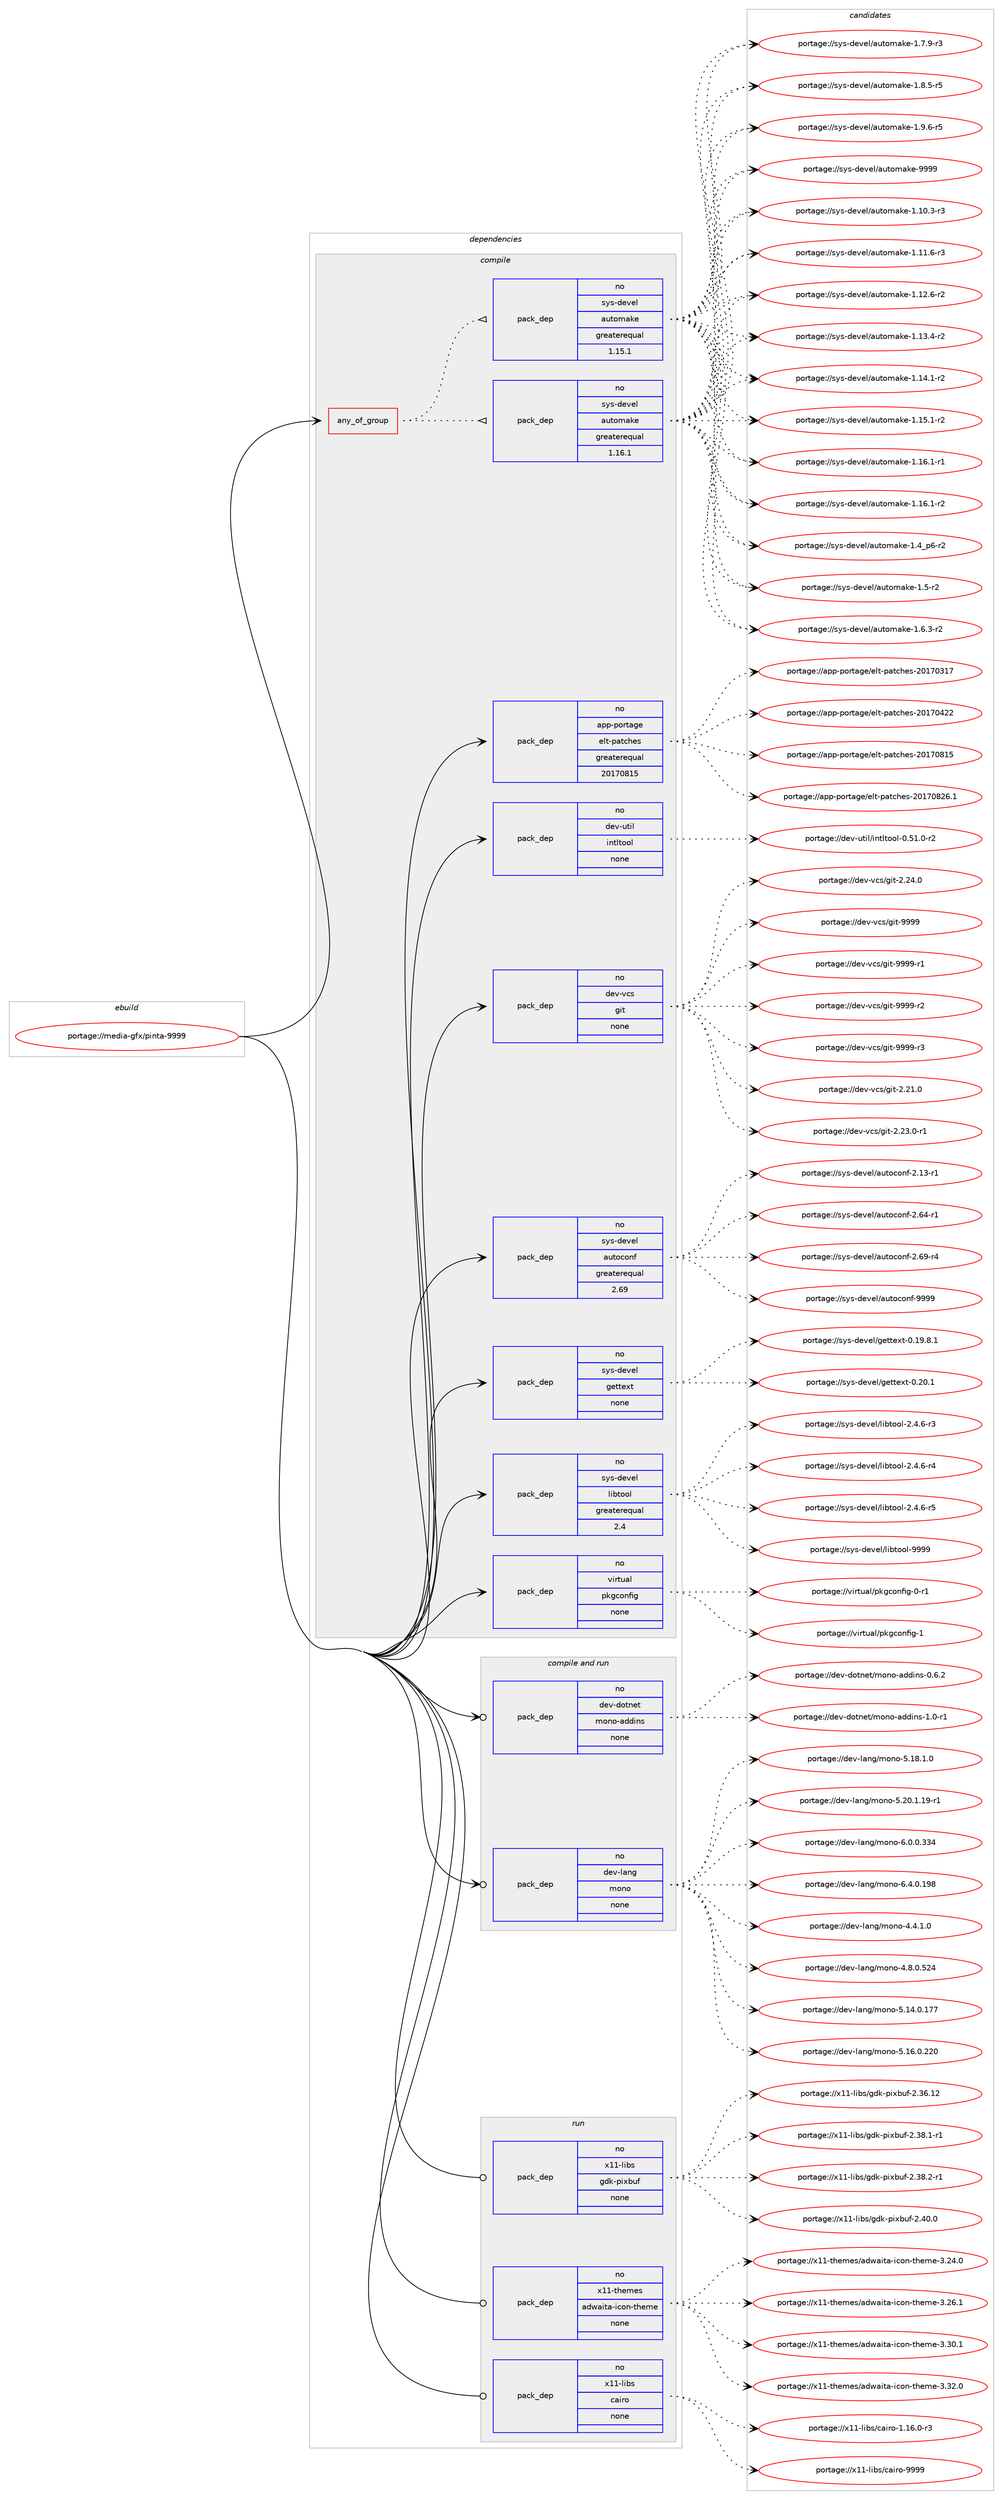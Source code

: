 digraph prolog {

# *************
# Graph options
# *************

newrank=true;
concentrate=true;
compound=true;
graph [rankdir=LR,fontname=Helvetica,fontsize=10,ranksep=1.5];#, ranksep=2.5, nodesep=0.2];
edge  [arrowhead=vee];
node  [fontname=Helvetica,fontsize=10];

# **********
# The ebuild
# **********

subgraph cluster_leftcol {
color=gray;
rank=same;
label=<<i>ebuild</i>>;
id [label="portage://media-gfx/pinta-9999", color=red, width=4, href="../media-gfx/pinta-9999.svg"];
}

# ****************
# The dependencies
# ****************

subgraph cluster_midcol {
color=gray;
label=<<i>dependencies</i>>;
subgraph cluster_compile {
fillcolor="#eeeeee";
style=filled;
label=<<i>compile</i>>;
subgraph any4968 {
dependency315881 [label=<<TABLE BORDER="0" CELLBORDER="1" CELLSPACING="0" CELLPADDING="4"><TR><TD CELLPADDING="10">any_of_group</TD></TR></TABLE>>, shape=none, color=red];subgraph pack231895 {
dependency315882 [label=<<TABLE BORDER="0" CELLBORDER="1" CELLSPACING="0" CELLPADDING="4" WIDTH="220"><TR><TD ROWSPAN="6" CELLPADDING="30">pack_dep</TD></TR><TR><TD WIDTH="110">no</TD></TR><TR><TD>sys-devel</TD></TR><TR><TD>automake</TD></TR><TR><TD>greaterequal</TD></TR><TR><TD>1.16.1</TD></TR></TABLE>>, shape=none, color=blue];
}
dependency315881:e -> dependency315882:w [weight=20,style="dotted",arrowhead="oinv"];
subgraph pack231896 {
dependency315883 [label=<<TABLE BORDER="0" CELLBORDER="1" CELLSPACING="0" CELLPADDING="4" WIDTH="220"><TR><TD ROWSPAN="6" CELLPADDING="30">pack_dep</TD></TR><TR><TD WIDTH="110">no</TD></TR><TR><TD>sys-devel</TD></TR><TR><TD>automake</TD></TR><TR><TD>greaterequal</TD></TR><TR><TD>1.15.1</TD></TR></TABLE>>, shape=none, color=blue];
}
dependency315881:e -> dependency315883:w [weight=20,style="dotted",arrowhead="oinv"];
}
id:e -> dependency315881:w [weight=20,style="solid",arrowhead="vee"];
subgraph pack231897 {
dependency315884 [label=<<TABLE BORDER="0" CELLBORDER="1" CELLSPACING="0" CELLPADDING="4" WIDTH="220"><TR><TD ROWSPAN="6" CELLPADDING="30">pack_dep</TD></TR><TR><TD WIDTH="110">no</TD></TR><TR><TD>app-portage</TD></TR><TR><TD>elt-patches</TD></TR><TR><TD>greaterequal</TD></TR><TR><TD>20170815</TD></TR></TABLE>>, shape=none, color=blue];
}
id:e -> dependency315884:w [weight=20,style="solid",arrowhead="vee"];
subgraph pack231898 {
dependency315885 [label=<<TABLE BORDER="0" CELLBORDER="1" CELLSPACING="0" CELLPADDING="4" WIDTH="220"><TR><TD ROWSPAN="6" CELLPADDING="30">pack_dep</TD></TR><TR><TD WIDTH="110">no</TD></TR><TR><TD>dev-util</TD></TR><TR><TD>intltool</TD></TR><TR><TD>none</TD></TR><TR><TD></TD></TR></TABLE>>, shape=none, color=blue];
}
id:e -> dependency315885:w [weight=20,style="solid",arrowhead="vee"];
subgraph pack231899 {
dependency315886 [label=<<TABLE BORDER="0" CELLBORDER="1" CELLSPACING="0" CELLPADDING="4" WIDTH="220"><TR><TD ROWSPAN="6" CELLPADDING="30">pack_dep</TD></TR><TR><TD WIDTH="110">no</TD></TR><TR><TD>dev-vcs</TD></TR><TR><TD>git</TD></TR><TR><TD>none</TD></TR><TR><TD></TD></TR></TABLE>>, shape=none, color=blue];
}
id:e -> dependency315886:w [weight=20,style="solid",arrowhead="vee"];
subgraph pack231900 {
dependency315887 [label=<<TABLE BORDER="0" CELLBORDER="1" CELLSPACING="0" CELLPADDING="4" WIDTH="220"><TR><TD ROWSPAN="6" CELLPADDING="30">pack_dep</TD></TR><TR><TD WIDTH="110">no</TD></TR><TR><TD>sys-devel</TD></TR><TR><TD>autoconf</TD></TR><TR><TD>greaterequal</TD></TR><TR><TD>2.69</TD></TR></TABLE>>, shape=none, color=blue];
}
id:e -> dependency315887:w [weight=20,style="solid",arrowhead="vee"];
subgraph pack231901 {
dependency315888 [label=<<TABLE BORDER="0" CELLBORDER="1" CELLSPACING="0" CELLPADDING="4" WIDTH="220"><TR><TD ROWSPAN="6" CELLPADDING="30">pack_dep</TD></TR><TR><TD WIDTH="110">no</TD></TR><TR><TD>sys-devel</TD></TR><TR><TD>gettext</TD></TR><TR><TD>none</TD></TR><TR><TD></TD></TR></TABLE>>, shape=none, color=blue];
}
id:e -> dependency315888:w [weight=20,style="solid",arrowhead="vee"];
subgraph pack231902 {
dependency315889 [label=<<TABLE BORDER="0" CELLBORDER="1" CELLSPACING="0" CELLPADDING="4" WIDTH="220"><TR><TD ROWSPAN="6" CELLPADDING="30">pack_dep</TD></TR><TR><TD WIDTH="110">no</TD></TR><TR><TD>sys-devel</TD></TR><TR><TD>libtool</TD></TR><TR><TD>greaterequal</TD></TR><TR><TD>2.4</TD></TR></TABLE>>, shape=none, color=blue];
}
id:e -> dependency315889:w [weight=20,style="solid",arrowhead="vee"];
subgraph pack231903 {
dependency315890 [label=<<TABLE BORDER="0" CELLBORDER="1" CELLSPACING="0" CELLPADDING="4" WIDTH="220"><TR><TD ROWSPAN="6" CELLPADDING="30">pack_dep</TD></TR><TR><TD WIDTH="110">no</TD></TR><TR><TD>virtual</TD></TR><TR><TD>pkgconfig</TD></TR><TR><TD>none</TD></TR><TR><TD></TD></TR></TABLE>>, shape=none, color=blue];
}
id:e -> dependency315890:w [weight=20,style="solid",arrowhead="vee"];
}
subgraph cluster_compileandrun {
fillcolor="#eeeeee";
style=filled;
label=<<i>compile and run</i>>;
subgraph pack231904 {
dependency315891 [label=<<TABLE BORDER="0" CELLBORDER="1" CELLSPACING="0" CELLPADDING="4" WIDTH="220"><TR><TD ROWSPAN="6" CELLPADDING="30">pack_dep</TD></TR><TR><TD WIDTH="110">no</TD></TR><TR><TD>dev-dotnet</TD></TR><TR><TD>mono-addins</TD></TR><TR><TD>none</TD></TR><TR><TD></TD></TR></TABLE>>, shape=none, color=blue];
}
id:e -> dependency315891:w [weight=20,style="solid",arrowhead="odotvee"];
subgraph pack231905 {
dependency315892 [label=<<TABLE BORDER="0" CELLBORDER="1" CELLSPACING="0" CELLPADDING="4" WIDTH="220"><TR><TD ROWSPAN="6" CELLPADDING="30">pack_dep</TD></TR><TR><TD WIDTH="110">no</TD></TR><TR><TD>dev-lang</TD></TR><TR><TD>mono</TD></TR><TR><TD>none</TD></TR><TR><TD></TD></TR></TABLE>>, shape=none, color=blue];
}
id:e -> dependency315892:w [weight=20,style="solid",arrowhead="odotvee"];
}
subgraph cluster_run {
fillcolor="#eeeeee";
style=filled;
label=<<i>run</i>>;
subgraph pack231906 {
dependency315893 [label=<<TABLE BORDER="0" CELLBORDER="1" CELLSPACING="0" CELLPADDING="4" WIDTH="220"><TR><TD ROWSPAN="6" CELLPADDING="30">pack_dep</TD></TR><TR><TD WIDTH="110">no</TD></TR><TR><TD>x11-libs</TD></TR><TR><TD>cairo</TD></TR><TR><TD>none</TD></TR><TR><TD></TD></TR></TABLE>>, shape=none, color=blue];
}
id:e -> dependency315893:w [weight=20,style="solid",arrowhead="odot"];
subgraph pack231907 {
dependency315894 [label=<<TABLE BORDER="0" CELLBORDER="1" CELLSPACING="0" CELLPADDING="4" WIDTH="220"><TR><TD ROWSPAN="6" CELLPADDING="30">pack_dep</TD></TR><TR><TD WIDTH="110">no</TD></TR><TR><TD>x11-libs</TD></TR><TR><TD>gdk-pixbuf</TD></TR><TR><TD>none</TD></TR><TR><TD></TD></TR></TABLE>>, shape=none, color=blue];
}
id:e -> dependency315894:w [weight=20,style="solid",arrowhead="odot"];
subgraph pack231908 {
dependency315895 [label=<<TABLE BORDER="0" CELLBORDER="1" CELLSPACING="0" CELLPADDING="4" WIDTH="220"><TR><TD ROWSPAN="6" CELLPADDING="30">pack_dep</TD></TR><TR><TD WIDTH="110">no</TD></TR><TR><TD>x11-themes</TD></TR><TR><TD>adwaita-icon-theme</TD></TR><TR><TD>none</TD></TR><TR><TD></TD></TR></TABLE>>, shape=none, color=blue];
}
id:e -> dependency315895:w [weight=20,style="solid",arrowhead="odot"];
}
}

# **************
# The candidates
# **************

subgraph cluster_choices {
rank=same;
color=gray;
label=<<i>candidates</i>>;

subgraph choice231895 {
color=black;
nodesep=1;
choiceportage11512111545100101118101108479711711611110997107101454946494846514511451 [label="portage://sys-devel/automake-1.10.3-r3", color=red, width=4,href="../sys-devel/automake-1.10.3-r3.svg"];
choiceportage11512111545100101118101108479711711611110997107101454946494946544511451 [label="portage://sys-devel/automake-1.11.6-r3", color=red, width=4,href="../sys-devel/automake-1.11.6-r3.svg"];
choiceportage11512111545100101118101108479711711611110997107101454946495046544511450 [label="portage://sys-devel/automake-1.12.6-r2", color=red, width=4,href="../sys-devel/automake-1.12.6-r2.svg"];
choiceportage11512111545100101118101108479711711611110997107101454946495146524511450 [label="portage://sys-devel/automake-1.13.4-r2", color=red, width=4,href="../sys-devel/automake-1.13.4-r2.svg"];
choiceportage11512111545100101118101108479711711611110997107101454946495246494511450 [label="portage://sys-devel/automake-1.14.1-r2", color=red, width=4,href="../sys-devel/automake-1.14.1-r2.svg"];
choiceportage11512111545100101118101108479711711611110997107101454946495346494511450 [label="portage://sys-devel/automake-1.15.1-r2", color=red, width=4,href="../sys-devel/automake-1.15.1-r2.svg"];
choiceportage11512111545100101118101108479711711611110997107101454946495446494511449 [label="portage://sys-devel/automake-1.16.1-r1", color=red, width=4,href="../sys-devel/automake-1.16.1-r1.svg"];
choiceportage11512111545100101118101108479711711611110997107101454946495446494511450 [label="portage://sys-devel/automake-1.16.1-r2", color=red, width=4,href="../sys-devel/automake-1.16.1-r2.svg"];
choiceportage115121115451001011181011084797117116111109971071014549465295112544511450 [label="portage://sys-devel/automake-1.4_p6-r2", color=red, width=4,href="../sys-devel/automake-1.4_p6-r2.svg"];
choiceportage11512111545100101118101108479711711611110997107101454946534511450 [label="portage://sys-devel/automake-1.5-r2", color=red, width=4,href="../sys-devel/automake-1.5-r2.svg"];
choiceportage115121115451001011181011084797117116111109971071014549465446514511450 [label="portage://sys-devel/automake-1.6.3-r2", color=red, width=4,href="../sys-devel/automake-1.6.3-r2.svg"];
choiceportage115121115451001011181011084797117116111109971071014549465546574511451 [label="portage://sys-devel/automake-1.7.9-r3", color=red, width=4,href="../sys-devel/automake-1.7.9-r3.svg"];
choiceportage115121115451001011181011084797117116111109971071014549465646534511453 [label="portage://sys-devel/automake-1.8.5-r5", color=red, width=4,href="../sys-devel/automake-1.8.5-r5.svg"];
choiceportage115121115451001011181011084797117116111109971071014549465746544511453 [label="portage://sys-devel/automake-1.9.6-r5", color=red, width=4,href="../sys-devel/automake-1.9.6-r5.svg"];
choiceportage115121115451001011181011084797117116111109971071014557575757 [label="portage://sys-devel/automake-9999", color=red, width=4,href="../sys-devel/automake-9999.svg"];
dependency315882:e -> choiceportage11512111545100101118101108479711711611110997107101454946494846514511451:w [style=dotted,weight="100"];
dependency315882:e -> choiceportage11512111545100101118101108479711711611110997107101454946494946544511451:w [style=dotted,weight="100"];
dependency315882:e -> choiceportage11512111545100101118101108479711711611110997107101454946495046544511450:w [style=dotted,weight="100"];
dependency315882:e -> choiceportage11512111545100101118101108479711711611110997107101454946495146524511450:w [style=dotted,weight="100"];
dependency315882:e -> choiceportage11512111545100101118101108479711711611110997107101454946495246494511450:w [style=dotted,weight="100"];
dependency315882:e -> choiceportage11512111545100101118101108479711711611110997107101454946495346494511450:w [style=dotted,weight="100"];
dependency315882:e -> choiceportage11512111545100101118101108479711711611110997107101454946495446494511449:w [style=dotted,weight="100"];
dependency315882:e -> choiceportage11512111545100101118101108479711711611110997107101454946495446494511450:w [style=dotted,weight="100"];
dependency315882:e -> choiceportage115121115451001011181011084797117116111109971071014549465295112544511450:w [style=dotted,weight="100"];
dependency315882:e -> choiceportage11512111545100101118101108479711711611110997107101454946534511450:w [style=dotted,weight="100"];
dependency315882:e -> choiceportage115121115451001011181011084797117116111109971071014549465446514511450:w [style=dotted,weight="100"];
dependency315882:e -> choiceportage115121115451001011181011084797117116111109971071014549465546574511451:w [style=dotted,weight="100"];
dependency315882:e -> choiceportage115121115451001011181011084797117116111109971071014549465646534511453:w [style=dotted,weight="100"];
dependency315882:e -> choiceportage115121115451001011181011084797117116111109971071014549465746544511453:w [style=dotted,weight="100"];
dependency315882:e -> choiceportage115121115451001011181011084797117116111109971071014557575757:w [style=dotted,weight="100"];
}
subgraph choice231896 {
color=black;
nodesep=1;
choiceportage11512111545100101118101108479711711611110997107101454946494846514511451 [label="portage://sys-devel/automake-1.10.3-r3", color=red, width=4,href="../sys-devel/automake-1.10.3-r3.svg"];
choiceportage11512111545100101118101108479711711611110997107101454946494946544511451 [label="portage://sys-devel/automake-1.11.6-r3", color=red, width=4,href="../sys-devel/automake-1.11.6-r3.svg"];
choiceportage11512111545100101118101108479711711611110997107101454946495046544511450 [label="portage://sys-devel/automake-1.12.6-r2", color=red, width=4,href="../sys-devel/automake-1.12.6-r2.svg"];
choiceportage11512111545100101118101108479711711611110997107101454946495146524511450 [label="portage://sys-devel/automake-1.13.4-r2", color=red, width=4,href="../sys-devel/automake-1.13.4-r2.svg"];
choiceportage11512111545100101118101108479711711611110997107101454946495246494511450 [label="portage://sys-devel/automake-1.14.1-r2", color=red, width=4,href="../sys-devel/automake-1.14.1-r2.svg"];
choiceportage11512111545100101118101108479711711611110997107101454946495346494511450 [label="portage://sys-devel/automake-1.15.1-r2", color=red, width=4,href="../sys-devel/automake-1.15.1-r2.svg"];
choiceportage11512111545100101118101108479711711611110997107101454946495446494511449 [label="portage://sys-devel/automake-1.16.1-r1", color=red, width=4,href="../sys-devel/automake-1.16.1-r1.svg"];
choiceportage11512111545100101118101108479711711611110997107101454946495446494511450 [label="portage://sys-devel/automake-1.16.1-r2", color=red, width=4,href="../sys-devel/automake-1.16.1-r2.svg"];
choiceportage115121115451001011181011084797117116111109971071014549465295112544511450 [label="portage://sys-devel/automake-1.4_p6-r2", color=red, width=4,href="../sys-devel/automake-1.4_p6-r2.svg"];
choiceportage11512111545100101118101108479711711611110997107101454946534511450 [label="portage://sys-devel/automake-1.5-r2", color=red, width=4,href="../sys-devel/automake-1.5-r2.svg"];
choiceportage115121115451001011181011084797117116111109971071014549465446514511450 [label="portage://sys-devel/automake-1.6.3-r2", color=red, width=4,href="../sys-devel/automake-1.6.3-r2.svg"];
choiceportage115121115451001011181011084797117116111109971071014549465546574511451 [label="portage://sys-devel/automake-1.7.9-r3", color=red, width=4,href="../sys-devel/automake-1.7.9-r3.svg"];
choiceportage115121115451001011181011084797117116111109971071014549465646534511453 [label="portage://sys-devel/automake-1.8.5-r5", color=red, width=4,href="../sys-devel/automake-1.8.5-r5.svg"];
choiceportage115121115451001011181011084797117116111109971071014549465746544511453 [label="portage://sys-devel/automake-1.9.6-r5", color=red, width=4,href="../sys-devel/automake-1.9.6-r5.svg"];
choiceportage115121115451001011181011084797117116111109971071014557575757 [label="portage://sys-devel/automake-9999", color=red, width=4,href="../sys-devel/automake-9999.svg"];
dependency315883:e -> choiceportage11512111545100101118101108479711711611110997107101454946494846514511451:w [style=dotted,weight="100"];
dependency315883:e -> choiceportage11512111545100101118101108479711711611110997107101454946494946544511451:w [style=dotted,weight="100"];
dependency315883:e -> choiceportage11512111545100101118101108479711711611110997107101454946495046544511450:w [style=dotted,weight="100"];
dependency315883:e -> choiceportage11512111545100101118101108479711711611110997107101454946495146524511450:w [style=dotted,weight="100"];
dependency315883:e -> choiceportage11512111545100101118101108479711711611110997107101454946495246494511450:w [style=dotted,weight="100"];
dependency315883:e -> choiceportage11512111545100101118101108479711711611110997107101454946495346494511450:w [style=dotted,weight="100"];
dependency315883:e -> choiceportage11512111545100101118101108479711711611110997107101454946495446494511449:w [style=dotted,weight="100"];
dependency315883:e -> choiceportage11512111545100101118101108479711711611110997107101454946495446494511450:w [style=dotted,weight="100"];
dependency315883:e -> choiceportage115121115451001011181011084797117116111109971071014549465295112544511450:w [style=dotted,weight="100"];
dependency315883:e -> choiceportage11512111545100101118101108479711711611110997107101454946534511450:w [style=dotted,weight="100"];
dependency315883:e -> choiceportage115121115451001011181011084797117116111109971071014549465446514511450:w [style=dotted,weight="100"];
dependency315883:e -> choiceportage115121115451001011181011084797117116111109971071014549465546574511451:w [style=dotted,weight="100"];
dependency315883:e -> choiceportage115121115451001011181011084797117116111109971071014549465646534511453:w [style=dotted,weight="100"];
dependency315883:e -> choiceportage115121115451001011181011084797117116111109971071014549465746544511453:w [style=dotted,weight="100"];
dependency315883:e -> choiceportage115121115451001011181011084797117116111109971071014557575757:w [style=dotted,weight="100"];
}
subgraph choice231897 {
color=black;
nodesep=1;
choiceportage97112112451121111141169710310147101108116451129711699104101115455048495548514955 [label="portage://app-portage/elt-patches-20170317", color=red, width=4,href="../app-portage/elt-patches-20170317.svg"];
choiceportage97112112451121111141169710310147101108116451129711699104101115455048495548525050 [label="portage://app-portage/elt-patches-20170422", color=red, width=4,href="../app-portage/elt-patches-20170422.svg"];
choiceportage97112112451121111141169710310147101108116451129711699104101115455048495548564953 [label="portage://app-portage/elt-patches-20170815", color=red, width=4,href="../app-portage/elt-patches-20170815.svg"];
choiceportage971121124511211111411697103101471011081164511297116991041011154550484955485650544649 [label="portage://app-portage/elt-patches-20170826.1", color=red, width=4,href="../app-portage/elt-patches-20170826.1.svg"];
dependency315884:e -> choiceportage97112112451121111141169710310147101108116451129711699104101115455048495548514955:w [style=dotted,weight="100"];
dependency315884:e -> choiceportage97112112451121111141169710310147101108116451129711699104101115455048495548525050:w [style=dotted,weight="100"];
dependency315884:e -> choiceportage97112112451121111141169710310147101108116451129711699104101115455048495548564953:w [style=dotted,weight="100"];
dependency315884:e -> choiceportage971121124511211111411697103101471011081164511297116991041011154550484955485650544649:w [style=dotted,weight="100"];
}
subgraph choice231898 {
color=black;
nodesep=1;
choiceportage1001011184511711610510847105110116108116111111108454846534946484511450 [label="portage://dev-util/intltool-0.51.0-r2", color=red, width=4,href="../dev-util/intltool-0.51.0-r2.svg"];
dependency315885:e -> choiceportage1001011184511711610510847105110116108116111111108454846534946484511450:w [style=dotted,weight="100"];
}
subgraph choice231899 {
color=black;
nodesep=1;
choiceportage10010111845118991154710310511645504650494648 [label="portage://dev-vcs/git-2.21.0", color=red, width=4,href="../dev-vcs/git-2.21.0.svg"];
choiceportage100101118451189911547103105116455046505146484511449 [label="portage://dev-vcs/git-2.23.0-r1", color=red, width=4,href="../dev-vcs/git-2.23.0-r1.svg"];
choiceportage10010111845118991154710310511645504650524648 [label="portage://dev-vcs/git-2.24.0", color=red, width=4,href="../dev-vcs/git-2.24.0.svg"];
choiceportage1001011184511899115471031051164557575757 [label="portage://dev-vcs/git-9999", color=red, width=4,href="../dev-vcs/git-9999.svg"];
choiceportage10010111845118991154710310511645575757574511449 [label="portage://dev-vcs/git-9999-r1", color=red, width=4,href="../dev-vcs/git-9999-r1.svg"];
choiceportage10010111845118991154710310511645575757574511450 [label="portage://dev-vcs/git-9999-r2", color=red, width=4,href="../dev-vcs/git-9999-r2.svg"];
choiceportage10010111845118991154710310511645575757574511451 [label="portage://dev-vcs/git-9999-r3", color=red, width=4,href="../dev-vcs/git-9999-r3.svg"];
dependency315886:e -> choiceportage10010111845118991154710310511645504650494648:w [style=dotted,weight="100"];
dependency315886:e -> choiceportage100101118451189911547103105116455046505146484511449:w [style=dotted,weight="100"];
dependency315886:e -> choiceportage10010111845118991154710310511645504650524648:w [style=dotted,weight="100"];
dependency315886:e -> choiceportage1001011184511899115471031051164557575757:w [style=dotted,weight="100"];
dependency315886:e -> choiceportage10010111845118991154710310511645575757574511449:w [style=dotted,weight="100"];
dependency315886:e -> choiceportage10010111845118991154710310511645575757574511450:w [style=dotted,weight="100"];
dependency315886:e -> choiceportage10010111845118991154710310511645575757574511451:w [style=dotted,weight="100"];
}
subgraph choice231900 {
color=black;
nodesep=1;
choiceportage1151211154510010111810110847971171161119911111010245504649514511449 [label="portage://sys-devel/autoconf-2.13-r1", color=red, width=4,href="../sys-devel/autoconf-2.13-r1.svg"];
choiceportage1151211154510010111810110847971171161119911111010245504654524511449 [label="portage://sys-devel/autoconf-2.64-r1", color=red, width=4,href="../sys-devel/autoconf-2.64-r1.svg"];
choiceportage1151211154510010111810110847971171161119911111010245504654574511452 [label="portage://sys-devel/autoconf-2.69-r4", color=red, width=4,href="../sys-devel/autoconf-2.69-r4.svg"];
choiceportage115121115451001011181011084797117116111991111101024557575757 [label="portage://sys-devel/autoconf-9999", color=red, width=4,href="../sys-devel/autoconf-9999.svg"];
dependency315887:e -> choiceportage1151211154510010111810110847971171161119911111010245504649514511449:w [style=dotted,weight="100"];
dependency315887:e -> choiceportage1151211154510010111810110847971171161119911111010245504654524511449:w [style=dotted,weight="100"];
dependency315887:e -> choiceportage1151211154510010111810110847971171161119911111010245504654574511452:w [style=dotted,weight="100"];
dependency315887:e -> choiceportage115121115451001011181011084797117116111991111101024557575757:w [style=dotted,weight="100"];
}
subgraph choice231901 {
color=black;
nodesep=1;
choiceportage1151211154510010111810110847103101116116101120116454846495746564649 [label="portage://sys-devel/gettext-0.19.8.1", color=red, width=4,href="../sys-devel/gettext-0.19.8.1.svg"];
choiceportage115121115451001011181011084710310111611610112011645484650484649 [label="portage://sys-devel/gettext-0.20.1", color=red, width=4,href="../sys-devel/gettext-0.20.1.svg"];
dependency315888:e -> choiceportage1151211154510010111810110847103101116116101120116454846495746564649:w [style=dotted,weight="100"];
dependency315888:e -> choiceportage115121115451001011181011084710310111611610112011645484650484649:w [style=dotted,weight="100"];
}
subgraph choice231902 {
color=black;
nodesep=1;
choiceportage1151211154510010111810110847108105981161111111084550465246544511451 [label="portage://sys-devel/libtool-2.4.6-r3", color=red, width=4,href="../sys-devel/libtool-2.4.6-r3.svg"];
choiceportage1151211154510010111810110847108105981161111111084550465246544511452 [label="portage://sys-devel/libtool-2.4.6-r4", color=red, width=4,href="../sys-devel/libtool-2.4.6-r4.svg"];
choiceportage1151211154510010111810110847108105981161111111084550465246544511453 [label="portage://sys-devel/libtool-2.4.6-r5", color=red, width=4,href="../sys-devel/libtool-2.4.6-r5.svg"];
choiceportage1151211154510010111810110847108105981161111111084557575757 [label="portage://sys-devel/libtool-9999", color=red, width=4,href="../sys-devel/libtool-9999.svg"];
dependency315889:e -> choiceportage1151211154510010111810110847108105981161111111084550465246544511451:w [style=dotted,weight="100"];
dependency315889:e -> choiceportage1151211154510010111810110847108105981161111111084550465246544511452:w [style=dotted,weight="100"];
dependency315889:e -> choiceportage1151211154510010111810110847108105981161111111084550465246544511453:w [style=dotted,weight="100"];
dependency315889:e -> choiceportage1151211154510010111810110847108105981161111111084557575757:w [style=dotted,weight="100"];
}
subgraph choice231903 {
color=black;
nodesep=1;
choiceportage11810511411611797108471121071039911111010210510345484511449 [label="portage://virtual/pkgconfig-0-r1", color=red, width=4,href="../virtual/pkgconfig-0-r1.svg"];
choiceportage1181051141161179710847112107103991111101021051034549 [label="portage://virtual/pkgconfig-1", color=red, width=4,href="../virtual/pkgconfig-1.svg"];
dependency315890:e -> choiceportage11810511411611797108471121071039911111010210510345484511449:w [style=dotted,weight="100"];
dependency315890:e -> choiceportage1181051141161179710847112107103991111101021051034549:w [style=dotted,weight="100"];
}
subgraph choice231904 {
color=black;
nodesep=1;
choiceportage10010111845100111116110101116471091111101114597100100105110115454846544650 [label="portage://dev-dotnet/mono-addins-0.6.2", color=red, width=4,href="../dev-dotnet/mono-addins-0.6.2.svg"];
choiceportage10010111845100111116110101116471091111101114597100100105110115454946484511449 [label="portage://dev-dotnet/mono-addins-1.0-r1", color=red, width=4,href="../dev-dotnet/mono-addins-1.0-r1.svg"];
dependency315891:e -> choiceportage10010111845100111116110101116471091111101114597100100105110115454846544650:w [style=dotted,weight="100"];
dependency315891:e -> choiceportage10010111845100111116110101116471091111101114597100100105110115454946484511449:w [style=dotted,weight="100"];
}
subgraph choice231905 {
color=black;
nodesep=1;
choiceportage1001011184510897110103471091111101114552465246494648 [label="portage://dev-lang/mono-4.4.1.0", color=red, width=4,href="../dev-lang/mono-4.4.1.0.svg"];
choiceportage10010111845108971101034710911111011145524656464846535052 [label="portage://dev-lang/mono-4.8.0.524", color=red, width=4,href="../dev-lang/mono-4.8.0.524.svg"];
choiceportage1001011184510897110103471091111101114553464952464846495555 [label="portage://dev-lang/mono-5.14.0.177", color=red, width=4,href="../dev-lang/mono-5.14.0.177.svg"];
choiceportage1001011184510897110103471091111101114553464954464846505048 [label="portage://dev-lang/mono-5.16.0.220", color=red, width=4,href="../dev-lang/mono-5.16.0.220.svg"];
choiceportage100101118451089711010347109111110111455346495646494648 [label="portage://dev-lang/mono-5.18.1.0", color=red, width=4,href="../dev-lang/mono-5.18.1.0.svg"];
choiceportage100101118451089711010347109111110111455346504846494649574511449 [label="portage://dev-lang/mono-5.20.1.19-r1", color=red, width=4,href="../dev-lang/mono-5.20.1.19-r1.svg"];
choiceportage10010111845108971101034710911111011145544648464846515152 [label="portage://dev-lang/mono-6.0.0.334", color=red, width=4,href="../dev-lang/mono-6.0.0.334.svg"];
choiceportage10010111845108971101034710911111011145544652464846495756 [label="portage://dev-lang/mono-6.4.0.198", color=red, width=4,href="../dev-lang/mono-6.4.0.198.svg"];
dependency315892:e -> choiceportage1001011184510897110103471091111101114552465246494648:w [style=dotted,weight="100"];
dependency315892:e -> choiceportage10010111845108971101034710911111011145524656464846535052:w [style=dotted,weight="100"];
dependency315892:e -> choiceportage1001011184510897110103471091111101114553464952464846495555:w [style=dotted,weight="100"];
dependency315892:e -> choiceportage1001011184510897110103471091111101114553464954464846505048:w [style=dotted,weight="100"];
dependency315892:e -> choiceportage100101118451089711010347109111110111455346495646494648:w [style=dotted,weight="100"];
dependency315892:e -> choiceportage100101118451089711010347109111110111455346504846494649574511449:w [style=dotted,weight="100"];
dependency315892:e -> choiceportage10010111845108971101034710911111011145544648464846515152:w [style=dotted,weight="100"];
dependency315892:e -> choiceportage10010111845108971101034710911111011145544652464846495756:w [style=dotted,weight="100"];
}
subgraph choice231906 {
color=black;
nodesep=1;
choiceportage12049494510810598115479997105114111454946495446484511451 [label="portage://x11-libs/cairo-1.16.0-r3", color=red, width=4,href="../x11-libs/cairo-1.16.0-r3.svg"];
choiceportage120494945108105981154799971051141114557575757 [label="portage://x11-libs/cairo-9999", color=red, width=4,href="../x11-libs/cairo-9999.svg"];
dependency315893:e -> choiceportage12049494510810598115479997105114111454946495446484511451:w [style=dotted,weight="100"];
dependency315893:e -> choiceportage120494945108105981154799971051141114557575757:w [style=dotted,weight="100"];
}
subgraph choice231907 {
color=black;
nodesep=1;
choiceportage120494945108105981154710310010745112105120981171024550465154464950 [label="portage://x11-libs/gdk-pixbuf-2.36.12", color=red, width=4,href="../x11-libs/gdk-pixbuf-2.36.12.svg"];
choiceportage12049494510810598115471031001074511210512098117102455046515646494511449 [label="portage://x11-libs/gdk-pixbuf-2.38.1-r1", color=red, width=4,href="../x11-libs/gdk-pixbuf-2.38.1-r1.svg"];
choiceportage12049494510810598115471031001074511210512098117102455046515646504511449 [label="portage://x11-libs/gdk-pixbuf-2.38.2-r1", color=red, width=4,href="../x11-libs/gdk-pixbuf-2.38.2-r1.svg"];
choiceportage1204949451081059811547103100107451121051209811710245504652484648 [label="portage://x11-libs/gdk-pixbuf-2.40.0", color=red, width=4,href="../x11-libs/gdk-pixbuf-2.40.0.svg"];
dependency315894:e -> choiceportage120494945108105981154710310010745112105120981171024550465154464950:w [style=dotted,weight="100"];
dependency315894:e -> choiceportage12049494510810598115471031001074511210512098117102455046515646494511449:w [style=dotted,weight="100"];
dependency315894:e -> choiceportage12049494510810598115471031001074511210512098117102455046515646504511449:w [style=dotted,weight="100"];
dependency315894:e -> choiceportage1204949451081059811547103100107451121051209811710245504652484648:w [style=dotted,weight="100"];
}
subgraph choice231908 {
color=black;
nodesep=1;
choiceportage1204949451161041011091011154797100119971051169745105991111104511610410110910145514650524648 [label="portage://x11-themes/adwaita-icon-theme-3.24.0", color=red, width=4,href="../x11-themes/adwaita-icon-theme-3.24.0.svg"];
choiceportage1204949451161041011091011154797100119971051169745105991111104511610410110910145514650544649 [label="portage://x11-themes/adwaita-icon-theme-3.26.1", color=red, width=4,href="../x11-themes/adwaita-icon-theme-3.26.1.svg"];
choiceportage1204949451161041011091011154797100119971051169745105991111104511610410110910145514651484649 [label="portage://x11-themes/adwaita-icon-theme-3.30.1", color=red, width=4,href="../x11-themes/adwaita-icon-theme-3.30.1.svg"];
choiceportage1204949451161041011091011154797100119971051169745105991111104511610410110910145514651504648 [label="portage://x11-themes/adwaita-icon-theme-3.32.0", color=red, width=4,href="../x11-themes/adwaita-icon-theme-3.32.0.svg"];
dependency315895:e -> choiceportage1204949451161041011091011154797100119971051169745105991111104511610410110910145514650524648:w [style=dotted,weight="100"];
dependency315895:e -> choiceportage1204949451161041011091011154797100119971051169745105991111104511610410110910145514650544649:w [style=dotted,weight="100"];
dependency315895:e -> choiceportage1204949451161041011091011154797100119971051169745105991111104511610410110910145514651484649:w [style=dotted,weight="100"];
dependency315895:e -> choiceportage1204949451161041011091011154797100119971051169745105991111104511610410110910145514651504648:w [style=dotted,weight="100"];
}
}

}
